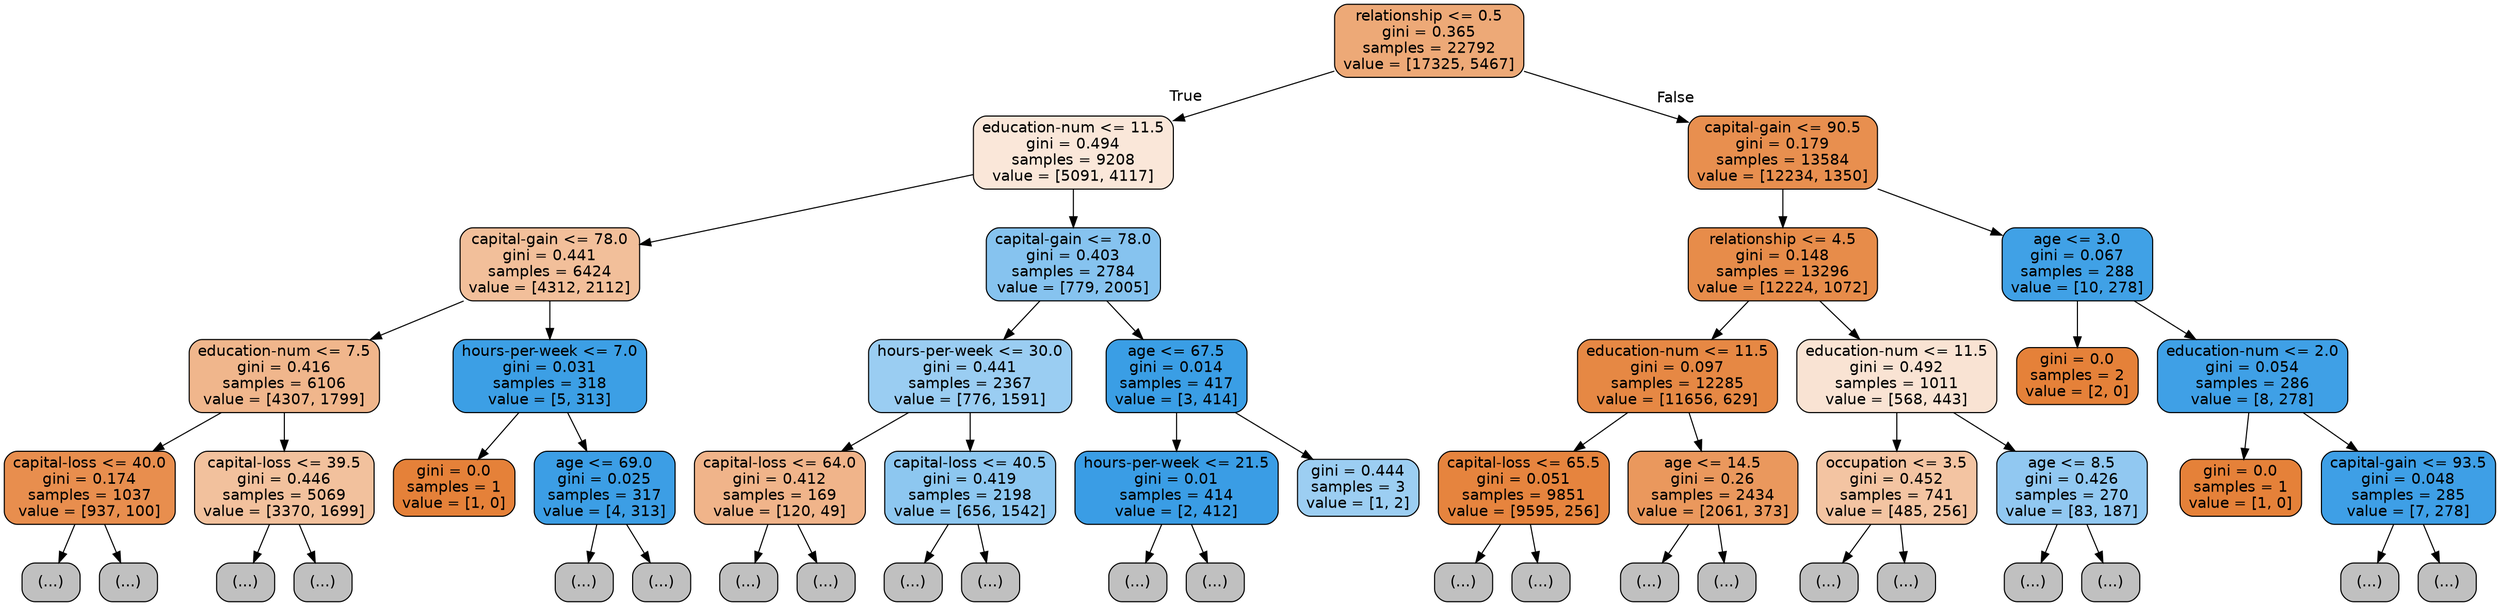 digraph Tree {
node [shape=box, style="filled, rounded", color="black", fontname=helvetica] ;
edge [fontname=helvetica] ;
0 [label="relationship <= 0.5\ngini = 0.365\nsamples = 22792\nvalue = [17325, 5467]", fillcolor="#eda977"] ;
1 [label="education-num <= 11.5\ngini = 0.494\nsamples = 9208\nvalue = [5091, 4117]", fillcolor="#fae7d9"] ;
0 -> 1 [labeldistance=2.5, labelangle=45, headlabel="True"] ;
2 [label="capital-gain <= 78.0\ngini = 0.441\nsamples = 6424\nvalue = [4312, 2112]", fillcolor="#f2bf9a"] ;
1 -> 2 ;
3 [label="education-num <= 7.5\ngini = 0.416\nsamples = 6106\nvalue = [4307, 1799]", fillcolor="#f0b68c"] ;
2 -> 3 ;
4 [label="capital-loss <= 40.0\ngini = 0.174\nsamples = 1037\nvalue = [937, 100]", fillcolor="#e88e4e"] ;
3 -> 4 ;
5 [label="(...)", fillcolor="#C0C0C0"] ;
4 -> 5 ;
46 [label="(...)", fillcolor="#C0C0C0"] ;
4 -> 46 ;
51 [label="capital-loss <= 39.5\ngini = 0.446\nsamples = 5069\nvalue = [3370, 1699]", fillcolor="#f2c19d"] ;
3 -> 51 ;
52 [label="(...)", fillcolor="#C0C0C0"] ;
51 -> 52 ;
109 [label="(...)", fillcolor="#C0C0C0"] ;
51 -> 109 ;
130 [label="hours-per-week <= 7.0\ngini = 0.031\nsamples = 318\nvalue = [5, 313]", fillcolor="#3c9fe5"] ;
2 -> 130 ;
131 [label="gini = 0.0\nsamples = 1\nvalue = [1, 0]", fillcolor="#e58139"] ;
130 -> 131 ;
132 [label="age <= 69.0\ngini = 0.025\nsamples = 317\nvalue = [4, 313]", fillcolor="#3c9ee5"] ;
130 -> 132 ;
133 [label="(...)", fillcolor="#C0C0C0"] ;
132 -> 133 ;
144 [label="(...)", fillcolor="#C0C0C0"] ;
132 -> 144 ;
145 [label="capital-gain <= 78.0\ngini = 0.403\nsamples = 2784\nvalue = [779, 2005]", fillcolor="#86c3ef"] ;
1 -> 145 ;
146 [label="hours-per-week <= 30.0\ngini = 0.441\nsamples = 2367\nvalue = [776, 1591]", fillcolor="#9acdf2"] ;
145 -> 146 ;
147 [label="capital-loss <= 64.0\ngini = 0.412\nsamples = 169\nvalue = [120, 49]", fillcolor="#f0b48a"] ;
146 -> 147 ;
148 [label="(...)", fillcolor="#C0C0C0"] ;
147 -> 148 ;
183 [label="(...)", fillcolor="#C0C0C0"] ;
147 -> 183 ;
184 [label="capital-loss <= 40.5\ngini = 0.419\nsamples = 2198\nvalue = [656, 1542]", fillcolor="#8dc7f0"] ;
146 -> 184 ;
185 [label="(...)", fillcolor="#C0C0C0"] ;
184 -> 185 ;
222 [label="(...)", fillcolor="#C0C0C0"] ;
184 -> 222 ;
235 [label="age <= 67.5\ngini = 0.014\nsamples = 417\nvalue = [3, 414]", fillcolor="#3a9ee5"] ;
145 -> 235 ;
236 [label="hours-per-week <= 21.5\ngini = 0.01\nsamples = 414\nvalue = [2, 412]", fillcolor="#3a9de5"] ;
235 -> 236 ;
237 [label="(...)", fillcolor="#C0C0C0"] ;
236 -> 237 ;
240 [label="(...)", fillcolor="#C0C0C0"] ;
236 -> 240 ;
247 [label="gini = 0.444\nsamples = 3\nvalue = [1, 2]", fillcolor="#9ccef2"] ;
235 -> 247 ;
248 [label="capital-gain <= 90.5\ngini = 0.179\nsamples = 13584\nvalue = [12234, 1350]", fillcolor="#e88f4f"] ;
0 -> 248 [labeldistance=2.5, labelangle=-45, headlabel="False"] ;
249 [label="relationship <= 4.5\ngini = 0.148\nsamples = 13296\nvalue = [12224, 1072]", fillcolor="#e78c4a"] ;
248 -> 249 ;
250 [label="education-num <= 11.5\ngini = 0.097\nsamples = 12285\nvalue = [11656, 629]", fillcolor="#e68844"] ;
249 -> 250 ;
251 [label="capital-loss <= 65.5\ngini = 0.051\nsamples = 9851\nvalue = [9595, 256]", fillcolor="#e6843e"] ;
250 -> 251 ;
252 [label="(...)", fillcolor="#C0C0C0"] ;
251 -> 252 ;
315 [label="(...)", fillcolor="#C0C0C0"] ;
251 -> 315 ;
332 [label="age <= 14.5\ngini = 0.26\nsamples = 2434\nvalue = [2061, 373]", fillcolor="#ea985d"] ;
250 -> 332 ;
333 [label="(...)", fillcolor="#C0C0C0"] ;
332 -> 333 ;
370 [label="(...)", fillcolor="#C0C0C0"] ;
332 -> 370 ;
411 [label="education-num <= 11.5\ngini = 0.492\nsamples = 1011\nvalue = [568, 443]", fillcolor="#f9e3d3"] ;
249 -> 411 ;
412 [label="occupation <= 3.5\ngini = 0.452\nsamples = 741\nvalue = [485, 256]", fillcolor="#f3c4a2"] ;
411 -> 412 ;
413 [label="(...)", fillcolor="#C0C0C0"] ;
412 -> 413 ;
448 [label="(...)", fillcolor="#C0C0C0"] ;
412 -> 448 ;
473 [label="age <= 8.5\ngini = 0.426\nsamples = 270\nvalue = [83, 187]", fillcolor="#91c8f1"] ;
411 -> 473 ;
474 [label="(...)", fillcolor="#C0C0C0"] ;
473 -> 474 ;
479 [label="(...)", fillcolor="#C0C0C0"] ;
473 -> 479 ;
504 [label="age <= 3.0\ngini = 0.067\nsamples = 288\nvalue = [10, 278]", fillcolor="#40a1e6"] ;
248 -> 504 ;
505 [label="gini = 0.0\nsamples = 2\nvalue = [2, 0]", fillcolor="#e58139"] ;
504 -> 505 ;
506 [label="education-num <= 2.0\ngini = 0.054\nsamples = 286\nvalue = [8, 278]", fillcolor="#3fa0e6"] ;
504 -> 506 ;
507 [label="gini = 0.0\nsamples = 1\nvalue = [1, 0]", fillcolor="#e58139"] ;
506 -> 507 ;
508 [label="capital-gain <= 93.5\ngini = 0.048\nsamples = 285\nvalue = [7, 278]", fillcolor="#3e9fe6"] ;
506 -> 508 ;
509 [label="(...)", fillcolor="#C0C0C0"] ;
508 -> 509 ;
512 [label="(...)", fillcolor="#C0C0C0"] ;
508 -> 512 ;
}